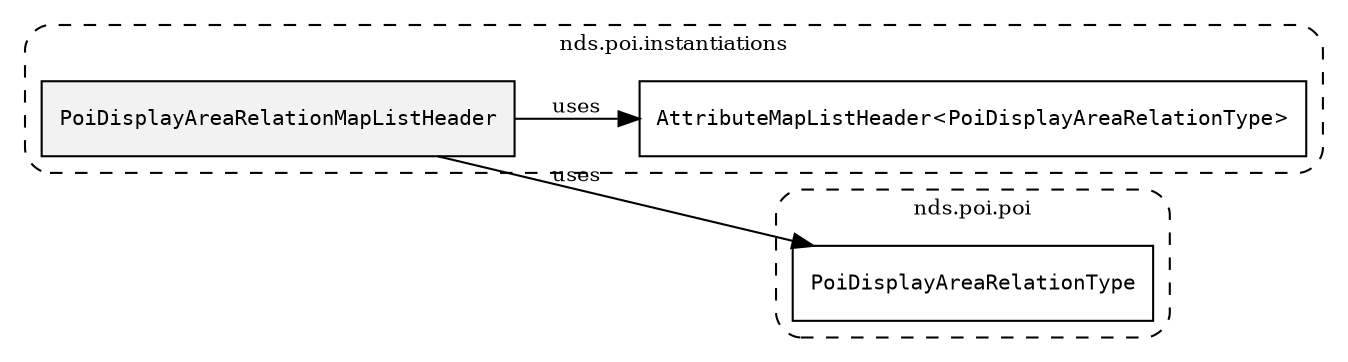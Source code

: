 /**
 * This dot file creates symbol collaboration diagram for PoiDisplayAreaRelationMapListHeader.
 */
digraph ZSERIO
{
    node [shape=box, fontsize=10];
    rankdir="LR";
    fontsize=10;
    tooltip="PoiDisplayAreaRelationMapListHeader collaboration diagram";

    subgraph "cluster_nds.poi.instantiations"
    {
        style="dashed, rounded";
        label="nds.poi.instantiations";
        tooltip="Package nds.poi.instantiations";
        href="../../../content/packages/nds.poi.instantiations.html#Package-nds-poi-instantiations";
        target="_parent";

        "PoiDisplayAreaRelationMapListHeader" [style="filled", fillcolor="#0000000D", target="_parent", label=<<font face="monospace"><table align="center" border="0" cellspacing="0" cellpadding="0"><tr><td href="../../../content/packages/nds.poi.instantiations.html#InstantiateType-PoiDisplayAreaRelationMapListHeader" title="InstantiateType defined in nds.poi.instantiations">PoiDisplayAreaRelationMapListHeader</td></tr></table></font>>];
        "AttributeMapListHeader&lt;PoiDisplayAreaRelationType&gt;" [target="_parent", label=<<font face="monospace"><table align="center" border="0" cellspacing="0" cellpadding="0"><tr><td href="../../../content/packages/nds.core.attributemap.html#Structure-AttributeMapListHeader" title="Structure defined in nds.core.attributemap">AttributeMapListHeader</td><td>&lt;</td><td><table align="center" border="0" cellspacing="0" cellpadding="0"><tr><td href="../../../content/packages/nds.poi.poi.html#Enum-PoiDisplayAreaRelationType" title="Enum defined in nds.poi.poi">PoiDisplayAreaRelationType</td></tr></table></td><td>&gt;</td></tr></table></font>>];
    }

    subgraph "cluster_nds.poi.poi"
    {
        style="dashed, rounded";
        label="nds.poi.poi";
        tooltip="Package nds.poi.poi";
        href="../../../content/packages/nds.poi.poi.html#Package-nds-poi-poi";
        target="_parent";

        "PoiDisplayAreaRelationType" [target="_parent", label=<<font face="monospace"><table align="center" border="0" cellspacing="0" cellpadding="0"><tr><td href="../../../content/packages/nds.poi.poi.html#Enum-PoiDisplayAreaRelationType" title="Enum defined in nds.poi.poi">PoiDisplayAreaRelationType</td></tr></table></font>>];
    }

    "PoiDisplayAreaRelationMapListHeader" -> "AttributeMapListHeader&lt;PoiDisplayAreaRelationType&gt;" [label="uses", fontsize=10];
    "PoiDisplayAreaRelationMapListHeader" -> "PoiDisplayAreaRelationType" [label="uses", fontsize=10];
}
